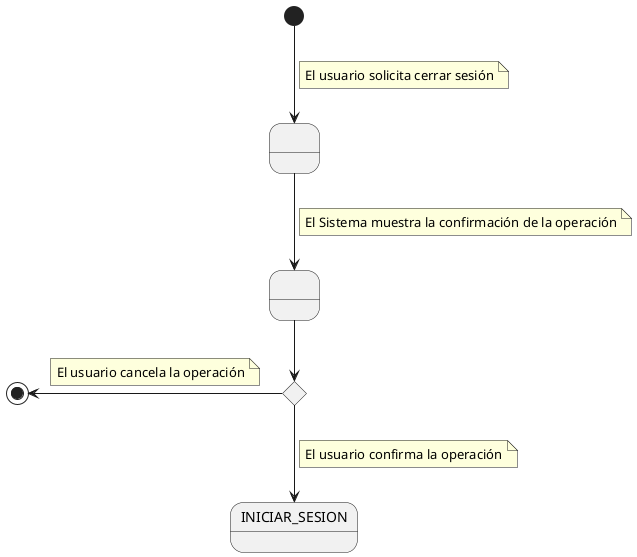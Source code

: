@startuml

state " " as Estado1
state " " as Estado2
state "INICIAR_SESION" as Estado3

state Condicion1 <<choice>>

[*] --> Estado1
    note on link
        El usuario solicita cerrar sesión
    end note
Estado1 --> Estado2
    note on link
        El Sistema muestra la confirmación de la operación
    end note
Estado2 --> Condicion1
Condicion1 -d-> Estado3
    note on link
        El usuario confirma la operación
    end note
Condicion1 -l-> [*]
    note on link
        El usuario cancela la operación
    end note

@enduml